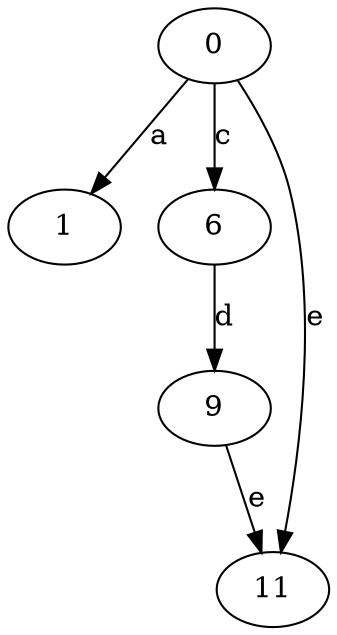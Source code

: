 strict digraph  {
0;
1;
6;
9;
11;
0 -> 1  [label=a];
0 -> 6  [label=c];
0 -> 11  [label=e];
6 -> 9  [label=d];
9 -> 11  [label=e];
}
